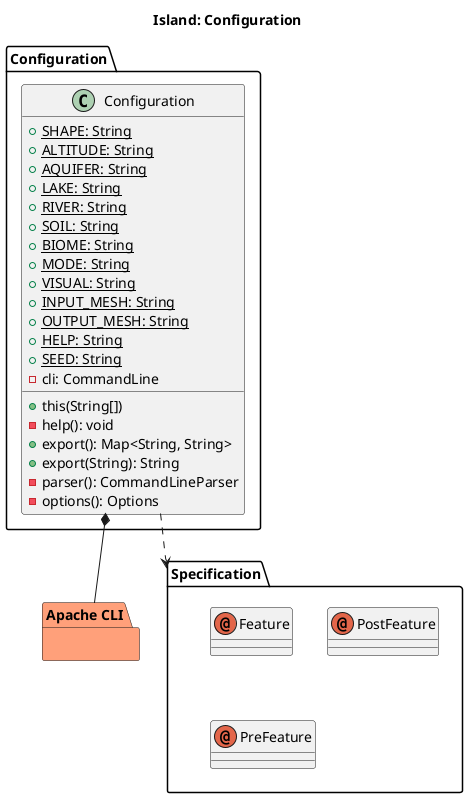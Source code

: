 @startuml

title Island: Configuration

package Configuration {

  class Configuration {

    +{static} SHAPE: String
    +{static} ALTITUDE: String
    +{static} AQUIFER: String
    +{static} LAKE: String
    +{static} RIVER: String
    +{static} SOIL: String
    +{static} BIOME: String
    +{static} MODE: String
    +{static} VISUAL: String
    +{static} INPUT_MESH: String
    +{static} OUTPUT_MESH: String
    +{static} HELP: String
    +{static} SEED: String
    -cli: CommandLine

    +this(String[])
    -help(): void
    +export(): Map<String, String>
    +export(String): String
    -parser(): CommandLineParser
    -options(): Options

  }

}

package Specification {

  annotation Feature
  annotation PostFeature
  annotation PreFeature

}

package "Apache CLI" LightSalmon {}

Configuration.Configuration *-- "Apache CLI"
Configuration.Configuration ..> Specification



@enduml